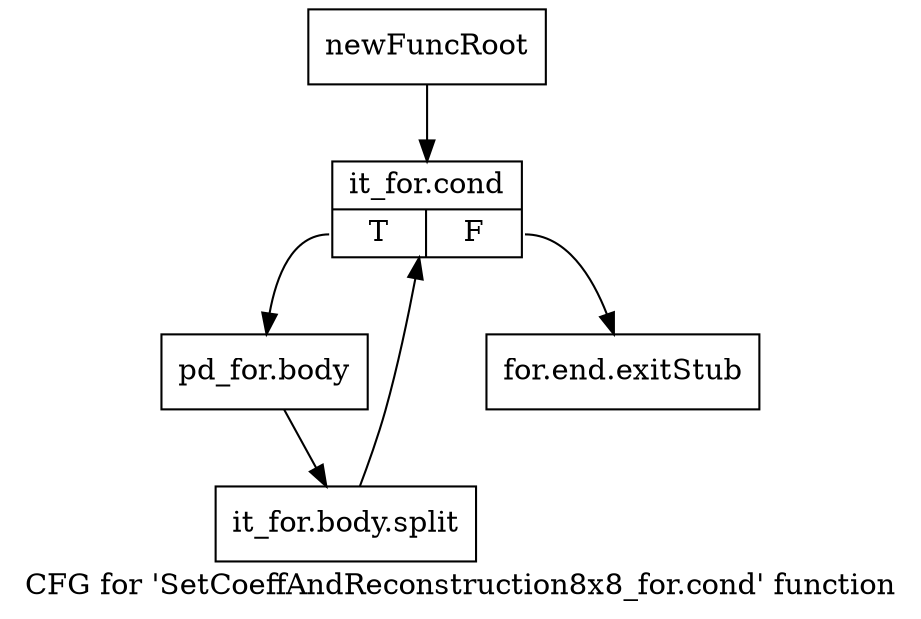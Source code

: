 digraph "CFG for 'SetCoeffAndReconstruction8x8_for.cond' function" {
	label="CFG for 'SetCoeffAndReconstruction8x8_for.cond' function";

	Node0x2bd1390 [shape=record,label="{newFuncRoot}"];
	Node0x2bd1390 -> Node0x2bd1890;
	Node0x2bd1840 [shape=record,label="{for.end.exitStub}"];
	Node0x2bd1890 [shape=record,label="{it_for.cond|{<s0>T|<s1>F}}"];
	Node0x2bd1890:s0 -> Node0x2bd18e0;
	Node0x2bd1890:s1 -> Node0x2bd1840;
	Node0x2bd18e0 [shape=record,label="{pd_for.body}"];
	Node0x2bd18e0 -> Node0x38dce20;
	Node0x38dce20 [shape=record,label="{it_for.body.split}"];
	Node0x38dce20 -> Node0x2bd1890;
}
